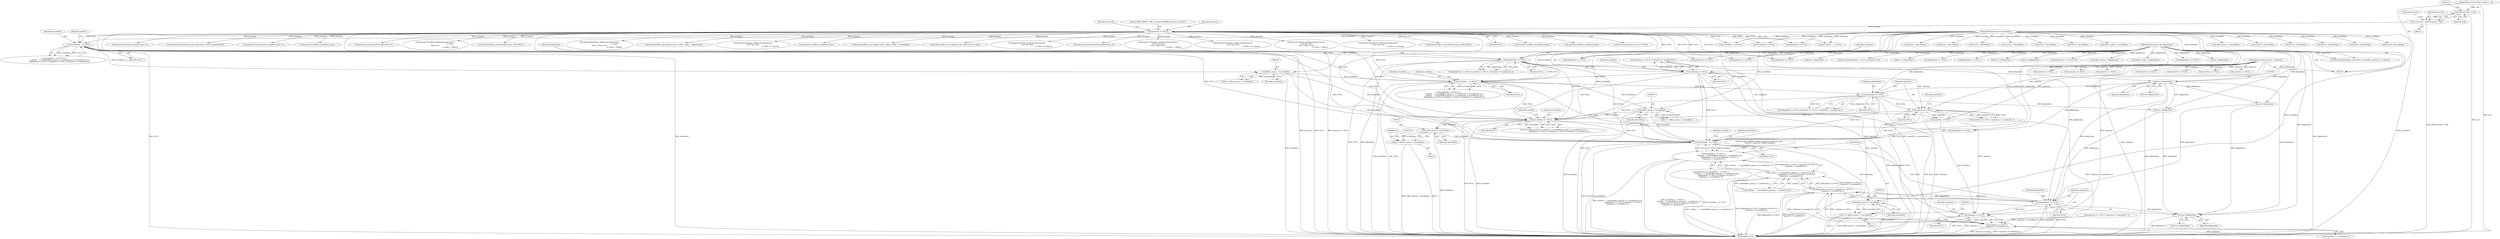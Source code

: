 digraph "0_Android_9e29523b9537983b4c4b205ff868d0b3bca0383b@pointer" {
"1000750" [label="(Call,(effect_param_t *) pCmdData)"];
"1000717" [label="(Call,pCmdData == NULL)"];
"1000582" [label="(Call,(effect_param_t *) pCmdData)"];
"1000546" [label="(Call,pCmdData   == NULL)"];
"1000111" [label="(MethodParameterIn,void *pCmdData)"];
"1000151" [label="(Call,pContext == NULL)"];
"1000116" [label="(Call,* pContext = (EffectContext *) self)"];
"1000118" [label="(Call,(EffectContext *) self)"];
"1000108" [label="(MethodParameterIn,effect_handle_t  self)"];
"1000673" [label="(Call,(effect_param_t *) pCmdData)"];
"1000626" [label="(Call,pCmdData   == NULL)"];
"1000561" [label="(Call,pReplyData == NULL)"];
"1000113" [label="(MethodParameterIn,void *pReplyData)"];
"1000565" [label="(Call,replySize == NULL)"];
"1000112" [label="(MethodParameterIn,uint32_t *replySize)"];
"1000656" [label="(Call,replySize == NULL)"];
"1000652" [label="(Call,pReplyData == NULL)"];
"1000600" [label="(Call,(int *)pReplyData)"];
"1000748" [label="(Call,*p = (effect_param_t *) pCmdData)"];
"1000781" [label="(Call,pCmdData   == NULL)"];
"1000780" [label="(Call,pCmdData   == NULL ||\n                        cmdSize    < (sizeof(effect_param_t) + sizeof(int32_t)) ||\n                        pReplyData == NULL || replySize == NULL ||\n *replySize != sizeof(int32_t))"];
"1000793" [label="(Call,pReplyData == NULL)"];
"1000792" [label="(Call,pReplyData == NULL || replySize == NULL ||\n *replySize != sizeof(int32_t))"];
"1000784" [label="(Call,cmdSize    < (sizeof(effect_param_t) + sizeof(int32_t)) ||\n                        pReplyData == NULL || replySize == NULL ||\n *replySize != sizeof(int32_t))"];
"1000797" [label="(Call,replySize == NULL)"];
"1000796" [label="(Call,replySize == NULL ||\n *replySize != sizeof(int32_t))"];
"1000819" [label="(Call,(int *)pReplyData)"];
"1000814" [label="(Call,(effect_param_t *) pCmdData)"];
"1000812" [label="(Call,*p = (effect_param_t *) pCmdData)"];
"1000561" [label="(Call,pReplyData == NULL)"];
"1000960" [label="(Call,(int32_t *)pCmdData)"];
"1000108" [label="(MethodParameterIn,effect_handle_t  self)"];
"1000797" [label="(Call,replySize == NULL)"];
"1000365" [label="(Call,replySize == NULL)"];
"1001079" [label="(Call,android::LvmEffect_enable(pContext))"];
"1000189" [label="(Call,(int *) pReplyData)"];
"1000274" [label="(Call,android::Effect_setConfig(pContext, (effect_config_t *) pCmdData))"];
"1000117" [label="(Identifier,pContext)"];
"1000308" [label="(Call,android::Effect_setConfig(pContext, &pContext->config))"];
"1000822" [label="(Call,android::Volume_setParameter(pContext,\n (void *)p->data,\n                                                                 p->data + p->psize))"];
"1000798" [label="(Identifier,replySize)"];
"1000235" [label="(Call,android::VolumeSetVolumeLevel(pContext, 0))"];
"1000114" [label="(Block,)"];
"1000794" [label="(Identifier,pReplyData)"];
"1000547" [label="(Identifier,pCmdData)"];
"1000120" [label="(Identifier,self)"];
"1000917" [label="(Call,(uint32_t *)pCmdData)"];
"1000661" [label="(Identifier,replySize)"];
"1000551" [label="(Identifier,cmdSize)"];
"1000451" [label="(Call,android::Virtualizer_getParameter(pContext,\n (void *)p->data,\n (size_t *)&p->vsize,\n                                                              p->data + voffset))"];
"1000628" [label="(Identifier,NULL)"];
"1000800" [label="(Call,*replySize != sizeof(int32_t))"];
"1000582" [label="(Call,(effect_param_t *) pCmdData)"];
"1000694" [label="(Call,android::Virtualizer_setParameter(pContext,\n (void *)p->data,\n                                                                       p->data + p->psize))"];
"1000943" [label="(Call,(int32_t *)pCmdData)"];
"1000977" [label="(Call,(int32_t *)pCmdData)"];
"1000819" [label="(Call,(int *)pReplyData)"];
"1000691" [label="(Call,(int *)pReplyData)"];
"1000383" [label="(Call,memcpy(pReplyData, pCmdData, sizeof(effect_param_t) + p->psize))"];
"1000675" [label="(Identifier,pCmdData)"];
"1000505" [label="(Call,android::Volume_getParameter(pContext,\n (void *)p->data,\n (size_t *)&p->vsize,\n                                                         p->data + voffset))"];
"1000895" [label="(Call,android::Effect_setEnabled(pContext, LVM_FALSE))"];
"1000161" [label="(Identifier,cmdCode)"];
"1000752" [label="(Identifier,pCmdData)"];
"1000813" [label="(Identifier,p)"];
"1001027" [label="(Call,(int32_t *)pCmdData)"];
"1001204" [label="(Call,memcpy(pReplyData, vol_ret, sizeof(int32_t)*2))"];
"1000792" [label="(Call,pReplyData == NULL || replySize == NULL ||\n *replySize != sizeof(int32_t))"];
"1000271" [label="(Call,(int *) pReplyData)"];
"1000749" [label="(Identifier,p)"];
"1000658" [label="(Identifier,NULL)"];
"1000793" [label="(Call,pReplyData == NULL)"];
"1000153" [label="(Identifier,NULL)"];
"1000748" [label="(Call,*p = (effect_param_t *) pCmdData)"];
"1000846" [label="(Call,replySize == NULL)"];
"1001047" [label="(Call,android::LvmEffect_disable(pContext))"];
"1000361" [label="(Call,pReplyData == NULL)"];
"1000785" [label="(Call,cmdSize    < (sizeof(effect_param_t) + sizeof(int32_t)))"];
"1000116" [label="(Call,* pContext = (EffectContext *) self)"];
"1001130" [label="(Call,pReplyData == NULL)"];
"1000625" [label="(Call,pCmdData   == NULL ||\n                        cmdSize    > (sizeof(effect_param_t) + sizeof(int32_t) +sizeof(int32_t)) ||\n                        cmdSize    < (sizeof(effect_param_t) + sizeof(int32_t) +sizeof(int16_t)) ||\n                        pReplyData == NULL || replySize == NULL || *replySize != sizeof(int32_t))"];
"1000125" [label="(Identifier,pContext)"];
"1000232" [label="(Call,(int *) pReplyData)"];
"1000995" [label="(Call,android::LvmEffect_enable(pContext))"];
"1000780" [label="(Call,pCmdData   == NULL ||\n                        cmdSize    < (sizeof(effect_param_t) + sizeof(int32_t)) ||\n                        pReplyData == NULL || replySize == NULL ||\n *replySize != sizeof(int32_t))"];
"1000565" [label="(Call,replySize == NULL)"];
"1000816" [label="(Identifier,pCmdData)"];
"1000603" [label="(Call,android::BassBoost_setParameter(pContext,\n (void *)p->data,\n                                                                    p->data + p->psize))"];
"1000716" [label="(Call,pCmdData == NULL || cmdSize < (sizeof(effect_param_t) + sizeof(int32_t)) ||\n                        pReplyData == NULL || replySize == NULL || *replySize != sizeof(int32_t))"];
"1000118" [label="(Call,(EffectContext *) self)"];
"1001271" [label="(MethodReturn,int)"];
"1000255" [label="(Call,replySize == NULL)"];
"1000150" [label="(ControlStructure,if (pContext == NULL))"];
"1000112" [label="(MethodParameterIn,uint32_t *replySize)"];
"1000200" [label="(Call,android::BassSetStrength(pContext, 0))"];
"1000904" [label="(Call,pCmdData   == NULL)"];
"1000546" [label="(Call,pCmdData   == NULL)"];
"1001119" [label="(Call,pCmdData == NULL)"];
"1000671" [label="(Call,*p = (effect_param_t *) pCmdData)"];
"1001153" [label="(Call,(uint32_t *)pCmdData)"];
"1001044" [label="(Call,(int32_t *)pCmdData)"];
"1000719" [label="(Identifier,NULL)"];
"1000733" [label="(Call,replySize == NULL)"];
"1000799" [label="(Identifier,NULL)"];
"1000992" [label="(Call,(int32_t *)pCmdData)"];
"1000750" [label="(Call,(effect_param_t *) pCmdData)"];
"1000807" [label="(Literal,\"\tLVM_ERROR : Volume_command cmdCode Case: \"\n \"EFFECT_CMD_SET_PARAM: ERROR\")"];
"1000778" [label="(Block,)"];
"1000580" [label="(Call,*p = (effect_param_t *) pCmdData)"];
"1000151" [label="(Call,pContext == NULL)"];
"1001211" [label="(Call,android::VolumeSetVolumeLevel(pContext, (int16_t)(maxdB*100)))"];
"1000814" [label="(Call,(effect_param_t *) pCmdData)"];
"1000722" [label="(Identifier,cmdSize)"];
"1000166" [label="(Call,pReplyData == NULL)"];
"1000631" [label="(Identifier,cmdSize)"];
"1000599" [label="(Call,*(int *)pReplyData)"];
"1000564" [label="(Call,replySize == NULL || *replySize != sizeof(int32_t))"];
"1000570" [label="(Identifier,replySize)"];
"1000113" [label="(MethodParameterIn,void *pReplyData)"];
"1000842" [label="(Call,pReplyData == NULL)"];
"1000276" [label="(Call,(effect_config_t *) pCmdData)"];
"1000818" [label="(Call,*(int *)pReplyData)"];
"1000320" [label="(Call,(effect_param_t *)pCmdData)"];
"1000548" [label="(Identifier,NULL)"];
"1000156" [label="(Literal,\"\tLVM_ERROR : Effect_command ERROR pContext == NULL\")"];
"1000876" [label="(Call,replySize == NULL)"];
"1000627" [label="(Identifier,pCmdData)"];
"1001134" [label="(Call,replySize == NULL)"];
"1000779" [label="(ControlStructure,if (pCmdData   == NULL ||\n                        cmdSize    < (sizeof(effect_param_t) + sizeof(int32_t)) ||\n                        pReplyData == NULL || replySize == NULL ||\n *replySize != sizeof(int32_t)))"];
"1000626" [label="(Call,pCmdData   == NULL)"];
"1000656" [label="(Call,replySize == NULL)"];
"1000718" [label="(Identifier,pCmdData)"];
"1000210" [label="(Call,android::VirtualizerSetStrength(pContext, 0))"];
"1000872" [label="(Call,pReplyData == NULL)"];
"1001160" [label="(Call,(uint32_t *)pCmdData)"];
"1000673" [label="(Call,(effect_param_t *) pCmdData)"];
"1001061" [label="(Call,(int32_t *)pCmdData)"];
"1000862" [label="(Call,(int *)pReplyData)"];
"1000717" [label="(Call,pCmdData == NULL)"];
"1000584" [label="(Identifier,pCmdData)"];
"1000783" [label="(Identifier,NULL)"];
"1001076" [label="(Call,(int32_t *)pCmdData)"];
"1000963" [label="(Call,android::LvmEffect_disable(pContext))"];
"1000729" [label="(Call,pReplyData == NULL)"];
"1000781" [label="(Call,pCmdData   == NULL)"];
"1000343" [label="(Call,pCmdData == NULL)"];
"1000111" [label="(MethodParameterIn,void *pCmdData)"];
"1000283" [label="(Call,pReplyData == NULL)"];
"1000786" [label="(Identifier,cmdSize)"];
"1000563" [label="(Identifier,NULL)"];
"1001112" [label="(Call,pReplyData == LVM_NULL)"];
"1000220" [label="(Call,android::EqualizerSetPreset(pContext, 0))"];
"1000394" [label="(Call,(effect_param_t *)pReplyData)"];
"1000600" [label="(Call,(int *)pReplyData)"];
"1000652" [label="(Call,pReplyData == NULL)"];
"1000655" [label="(Call,replySize == NULL || *replySize != sizeof(int32_t))"];
"1000170" [label="(Call,replySize == NULL)"];
"1000796" [label="(Call,replySize == NULL ||\n *replySize != sizeof(int32_t))"];
"1000654" [label="(Identifier,NULL)"];
"1000303" [label="(Call,(effect_config_t *)pReplyData)"];
"1000242" [label="(Call,pCmdData    == NULL)"];
"1000602" [label="(Identifier,pReplyData)"];
"1000545" [label="(Call,pCmdData   == NULL ||\n                        cmdSize    != (sizeof(effect_param_t) + sizeof(int32_t) +sizeof(int16_t)) ||\n                        pReplyData == NULL || replySize == NULL || *replySize != sizeof(int32_t))"];
"1000251" [label="(Call,pReplyData  == NULL)"];
"1000560" [label="(Call,pReplyData == NULL || replySize == NULL || *replySize != sizeof(int32_t))"];
"1000714" [label="(Block,)"];
"1000657" [label="(Identifier,replySize)"];
"1000784" [label="(Call,cmdSize    < (sizeof(effect_param_t) + sizeof(int32_t)) ||\n                        pReplyData == NULL || replySize == NULL ||\n *replySize != sizeof(int32_t))"];
"1000651" [label="(Call,pReplyData == NULL || replySize == NULL || *replySize != sizeof(int32_t))"];
"1000480" [label="(Call,android::Equalizer_getParameter(pContext,\n                                                            p->data,\n &p->vsize,\n                                                            p->data + voffset))"];
"1000865" [label="(Call,android::Effect_setEnabled(pContext, LVM_TRUE))"];
"1000424" [label="(Call,android::BassBoost_getParameter(pContext,\n                                                            p->data,\n (size_t *)&p->vsize,\n                                                            p->data + voffset))"];
"1000821" [label="(Identifier,pReplyData)"];
"1000802" [label="(Identifier,replySize)"];
"1000152" [label="(Identifier,pContext)"];
"1000301" [label="(Call,android::Effect_getConfig(pContext, (effect_config_t *)pReplyData))"];
"1000562" [label="(Identifier,pReplyData)"];
"1000566" [label="(Identifier,replySize)"];
"1000287" [label="(Call,replySize == NULL)"];
"1000812" [label="(Call,*p = (effect_param_t *) pCmdData)"];
"1000732" [label="(Call,replySize == NULL || *replySize != sizeof(int32_t))"];
"1000795" [label="(Identifier,NULL)"];
"1000782" [label="(Identifier,pCmdData)"];
"1000567" [label="(Identifier,NULL)"];
"1000653" [label="(Identifier,pReplyData)"];
"1000758" [label="(Call,android::Equalizer_setParameter(pContext,\n (void *)p->data,\n                                                                     p->data + p->psize))"];
"1000755" [label="(Call,(int *)pReplyData)"];
"1000892" [label="(Call,(int *)pReplyData)"];
"1000750" -> "1000748"  [label="AST: "];
"1000750" -> "1000752"  [label="CFG: "];
"1000751" -> "1000750"  [label="AST: "];
"1000752" -> "1000750"  [label="AST: "];
"1000748" -> "1000750"  [label="CFG: "];
"1000750" -> "1001271"  [label="DDG: pCmdData"];
"1000750" -> "1000748"  [label="DDG: pCmdData"];
"1000717" -> "1000750"  [label="DDG: pCmdData"];
"1000111" -> "1000750"  [label="DDG: pCmdData"];
"1000750" -> "1000781"  [label="DDG: pCmdData"];
"1000717" -> "1000716"  [label="AST: "];
"1000717" -> "1000719"  [label="CFG: "];
"1000718" -> "1000717"  [label="AST: "];
"1000719" -> "1000717"  [label="AST: "];
"1000722" -> "1000717"  [label="CFG: "];
"1000716" -> "1000717"  [label="CFG: "];
"1000717" -> "1001271"  [label="DDG: NULL"];
"1000717" -> "1001271"  [label="DDG: pCmdData"];
"1000717" -> "1000716"  [label="DDG: pCmdData"];
"1000717" -> "1000716"  [label="DDG: NULL"];
"1000582" -> "1000717"  [label="DDG: pCmdData"];
"1000673" -> "1000717"  [label="DDG: pCmdData"];
"1000111" -> "1000717"  [label="DDG: pCmdData"];
"1000546" -> "1000717"  [label="DDG: NULL"];
"1000561" -> "1000717"  [label="DDG: NULL"];
"1000626" -> "1000717"  [label="DDG: NULL"];
"1000656" -> "1000717"  [label="DDG: NULL"];
"1000652" -> "1000717"  [label="DDG: NULL"];
"1000565" -> "1000717"  [label="DDG: NULL"];
"1000151" -> "1000717"  [label="DDG: NULL"];
"1000717" -> "1000729"  [label="DDG: NULL"];
"1000717" -> "1000781"  [label="DDG: NULL"];
"1000582" -> "1000580"  [label="AST: "];
"1000582" -> "1000584"  [label="CFG: "];
"1000583" -> "1000582"  [label="AST: "];
"1000584" -> "1000582"  [label="AST: "];
"1000580" -> "1000582"  [label="CFG: "];
"1000582" -> "1001271"  [label="DDG: pCmdData"];
"1000582" -> "1000580"  [label="DDG: pCmdData"];
"1000546" -> "1000582"  [label="DDG: pCmdData"];
"1000111" -> "1000582"  [label="DDG: pCmdData"];
"1000582" -> "1000626"  [label="DDG: pCmdData"];
"1000582" -> "1000781"  [label="DDG: pCmdData"];
"1000546" -> "1000545"  [label="AST: "];
"1000546" -> "1000548"  [label="CFG: "];
"1000547" -> "1000546"  [label="AST: "];
"1000548" -> "1000546"  [label="AST: "];
"1000551" -> "1000546"  [label="CFG: "];
"1000545" -> "1000546"  [label="CFG: "];
"1000546" -> "1001271"  [label="DDG: NULL"];
"1000546" -> "1001271"  [label="DDG: pCmdData"];
"1000546" -> "1000545"  [label="DDG: pCmdData"];
"1000546" -> "1000545"  [label="DDG: NULL"];
"1000111" -> "1000546"  [label="DDG: pCmdData"];
"1000151" -> "1000546"  [label="DDG: NULL"];
"1000546" -> "1000561"  [label="DDG: NULL"];
"1000546" -> "1000626"  [label="DDG: NULL"];
"1000546" -> "1000781"  [label="DDG: NULL"];
"1000111" -> "1000107"  [label="AST: "];
"1000111" -> "1001271"  [label="DDG: pCmdData"];
"1000111" -> "1000242"  [label="DDG: pCmdData"];
"1000111" -> "1000276"  [label="DDG: pCmdData"];
"1000111" -> "1000320"  [label="DDG: pCmdData"];
"1000111" -> "1000343"  [label="DDG: pCmdData"];
"1000111" -> "1000383"  [label="DDG: pCmdData"];
"1000111" -> "1000626"  [label="DDG: pCmdData"];
"1000111" -> "1000673"  [label="DDG: pCmdData"];
"1000111" -> "1000781"  [label="DDG: pCmdData"];
"1000111" -> "1000814"  [label="DDG: pCmdData"];
"1000111" -> "1000904"  [label="DDG: pCmdData"];
"1000111" -> "1000917"  [label="DDG: pCmdData"];
"1000111" -> "1000943"  [label="DDG: pCmdData"];
"1000111" -> "1000960"  [label="DDG: pCmdData"];
"1000111" -> "1000977"  [label="DDG: pCmdData"];
"1000111" -> "1000992"  [label="DDG: pCmdData"];
"1000111" -> "1001027"  [label="DDG: pCmdData"];
"1000111" -> "1001044"  [label="DDG: pCmdData"];
"1000111" -> "1001061"  [label="DDG: pCmdData"];
"1000111" -> "1001076"  [label="DDG: pCmdData"];
"1000111" -> "1001119"  [label="DDG: pCmdData"];
"1000111" -> "1001153"  [label="DDG: pCmdData"];
"1000111" -> "1001160"  [label="DDG: pCmdData"];
"1000151" -> "1000150"  [label="AST: "];
"1000151" -> "1000153"  [label="CFG: "];
"1000152" -> "1000151"  [label="AST: "];
"1000153" -> "1000151"  [label="AST: "];
"1000156" -> "1000151"  [label="CFG: "];
"1000161" -> "1000151"  [label="CFG: "];
"1000151" -> "1001271"  [label="DDG: pContext == NULL"];
"1000151" -> "1001271"  [label="DDG: pContext"];
"1000151" -> "1001271"  [label="DDG: NULL"];
"1000116" -> "1000151"  [label="DDG: pContext"];
"1000151" -> "1000166"  [label="DDG: NULL"];
"1000151" -> "1000200"  [label="DDG: pContext"];
"1000151" -> "1000210"  [label="DDG: pContext"];
"1000151" -> "1000220"  [label="DDG: pContext"];
"1000151" -> "1000235"  [label="DDG: pContext"];
"1000151" -> "1000242"  [label="DDG: NULL"];
"1000151" -> "1000274"  [label="DDG: pContext"];
"1000151" -> "1000283"  [label="DDG: NULL"];
"1000151" -> "1000301"  [label="DDG: pContext"];
"1000151" -> "1000308"  [label="DDG: pContext"];
"1000151" -> "1000343"  [label="DDG: NULL"];
"1000151" -> "1000424"  [label="DDG: pContext"];
"1000151" -> "1000451"  [label="DDG: pContext"];
"1000151" -> "1000480"  [label="DDG: pContext"];
"1000151" -> "1000505"  [label="DDG: pContext"];
"1000151" -> "1000603"  [label="DDG: pContext"];
"1000151" -> "1000626"  [label="DDG: NULL"];
"1000151" -> "1000694"  [label="DDG: pContext"];
"1000151" -> "1000758"  [label="DDG: pContext"];
"1000151" -> "1000781"  [label="DDG: NULL"];
"1000151" -> "1000822"  [label="DDG: pContext"];
"1000151" -> "1000842"  [label="DDG: NULL"];
"1000151" -> "1000865"  [label="DDG: pContext"];
"1000151" -> "1000872"  [label="DDG: NULL"];
"1000151" -> "1000895"  [label="DDG: pContext"];
"1000151" -> "1000904"  [label="DDG: NULL"];
"1000151" -> "1000963"  [label="DDG: pContext"];
"1000151" -> "1000995"  [label="DDG: pContext"];
"1000151" -> "1001047"  [label="DDG: pContext"];
"1000151" -> "1001079"  [label="DDG: pContext"];
"1000151" -> "1001119"  [label="DDG: NULL"];
"1000151" -> "1001211"  [label="DDG: pContext"];
"1000116" -> "1000114"  [label="AST: "];
"1000116" -> "1000118"  [label="CFG: "];
"1000117" -> "1000116"  [label="AST: "];
"1000118" -> "1000116"  [label="AST: "];
"1000125" -> "1000116"  [label="CFG: "];
"1000116" -> "1001271"  [label="DDG: (EffectContext *) self"];
"1000118" -> "1000116"  [label="DDG: self"];
"1000118" -> "1000120"  [label="CFG: "];
"1000119" -> "1000118"  [label="AST: "];
"1000120" -> "1000118"  [label="AST: "];
"1000118" -> "1001271"  [label="DDG: self"];
"1000108" -> "1000118"  [label="DDG: self"];
"1000108" -> "1000107"  [label="AST: "];
"1000108" -> "1001271"  [label="DDG: self"];
"1000673" -> "1000671"  [label="AST: "];
"1000673" -> "1000675"  [label="CFG: "];
"1000674" -> "1000673"  [label="AST: "];
"1000675" -> "1000673"  [label="AST: "];
"1000671" -> "1000673"  [label="CFG: "];
"1000673" -> "1001271"  [label="DDG: pCmdData"];
"1000673" -> "1000671"  [label="DDG: pCmdData"];
"1000626" -> "1000673"  [label="DDG: pCmdData"];
"1000673" -> "1000781"  [label="DDG: pCmdData"];
"1000626" -> "1000625"  [label="AST: "];
"1000626" -> "1000628"  [label="CFG: "];
"1000627" -> "1000626"  [label="AST: "];
"1000628" -> "1000626"  [label="AST: "];
"1000631" -> "1000626"  [label="CFG: "];
"1000625" -> "1000626"  [label="CFG: "];
"1000626" -> "1001271"  [label="DDG: pCmdData"];
"1000626" -> "1001271"  [label="DDG: NULL"];
"1000626" -> "1000625"  [label="DDG: pCmdData"];
"1000626" -> "1000625"  [label="DDG: NULL"];
"1000561" -> "1000626"  [label="DDG: NULL"];
"1000565" -> "1000626"  [label="DDG: NULL"];
"1000626" -> "1000652"  [label="DDG: NULL"];
"1000626" -> "1000781"  [label="DDG: NULL"];
"1000561" -> "1000560"  [label="AST: "];
"1000561" -> "1000563"  [label="CFG: "];
"1000562" -> "1000561"  [label="AST: "];
"1000563" -> "1000561"  [label="AST: "];
"1000566" -> "1000561"  [label="CFG: "];
"1000560" -> "1000561"  [label="CFG: "];
"1000561" -> "1001271"  [label="DDG: NULL"];
"1000561" -> "1001271"  [label="DDG: pReplyData"];
"1000561" -> "1000560"  [label="DDG: pReplyData"];
"1000561" -> "1000560"  [label="DDG: NULL"];
"1000113" -> "1000561"  [label="DDG: pReplyData"];
"1000561" -> "1000565"  [label="DDG: NULL"];
"1000561" -> "1000600"  [label="DDG: pReplyData"];
"1000561" -> "1000781"  [label="DDG: NULL"];
"1000113" -> "1000107"  [label="AST: "];
"1000113" -> "1001271"  [label="DDG: pReplyData"];
"1000113" -> "1000166"  [label="DDG: pReplyData"];
"1000113" -> "1000189"  [label="DDG: pReplyData"];
"1000113" -> "1000232"  [label="DDG: pReplyData"];
"1000113" -> "1000251"  [label="DDG: pReplyData"];
"1000113" -> "1000271"  [label="DDG: pReplyData"];
"1000113" -> "1000283"  [label="DDG: pReplyData"];
"1000113" -> "1000303"  [label="DDG: pReplyData"];
"1000113" -> "1000361"  [label="DDG: pReplyData"];
"1000113" -> "1000383"  [label="DDG: pReplyData"];
"1000113" -> "1000394"  [label="DDG: pReplyData"];
"1000113" -> "1000600"  [label="DDG: pReplyData"];
"1000113" -> "1000652"  [label="DDG: pReplyData"];
"1000113" -> "1000691"  [label="DDG: pReplyData"];
"1000113" -> "1000729"  [label="DDG: pReplyData"];
"1000113" -> "1000755"  [label="DDG: pReplyData"];
"1000113" -> "1000793"  [label="DDG: pReplyData"];
"1000113" -> "1000819"  [label="DDG: pReplyData"];
"1000113" -> "1000842"  [label="DDG: pReplyData"];
"1000113" -> "1000862"  [label="DDG: pReplyData"];
"1000113" -> "1000872"  [label="DDG: pReplyData"];
"1000113" -> "1000892"  [label="DDG: pReplyData"];
"1000113" -> "1001112"  [label="DDG: pReplyData"];
"1000113" -> "1001130"  [label="DDG: pReplyData"];
"1000113" -> "1001204"  [label="DDG: pReplyData"];
"1000565" -> "1000564"  [label="AST: "];
"1000565" -> "1000567"  [label="CFG: "];
"1000566" -> "1000565"  [label="AST: "];
"1000567" -> "1000565"  [label="AST: "];
"1000570" -> "1000565"  [label="CFG: "];
"1000564" -> "1000565"  [label="CFG: "];
"1000565" -> "1001271"  [label="DDG: replySize"];
"1000565" -> "1001271"  [label="DDG: NULL"];
"1000565" -> "1000564"  [label="DDG: replySize"];
"1000565" -> "1000564"  [label="DDG: NULL"];
"1000112" -> "1000565"  [label="DDG: replySize"];
"1000565" -> "1000656"  [label="DDG: replySize"];
"1000565" -> "1000733"  [label="DDG: replySize"];
"1000565" -> "1000781"  [label="DDG: NULL"];
"1000565" -> "1000797"  [label="DDG: replySize"];
"1000112" -> "1000107"  [label="AST: "];
"1000112" -> "1001271"  [label="DDG: replySize"];
"1000112" -> "1000170"  [label="DDG: replySize"];
"1000112" -> "1000255"  [label="DDG: replySize"];
"1000112" -> "1000287"  [label="DDG: replySize"];
"1000112" -> "1000365"  [label="DDG: replySize"];
"1000112" -> "1000656"  [label="DDG: replySize"];
"1000112" -> "1000733"  [label="DDG: replySize"];
"1000112" -> "1000797"  [label="DDG: replySize"];
"1000112" -> "1000846"  [label="DDG: replySize"];
"1000112" -> "1000876"  [label="DDG: replySize"];
"1000112" -> "1001134"  [label="DDG: replySize"];
"1000656" -> "1000655"  [label="AST: "];
"1000656" -> "1000658"  [label="CFG: "];
"1000657" -> "1000656"  [label="AST: "];
"1000658" -> "1000656"  [label="AST: "];
"1000661" -> "1000656"  [label="CFG: "];
"1000655" -> "1000656"  [label="CFG: "];
"1000656" -> "1001271"  [label="DDG: NULL"];
"1000656" -> "1001271"  [label="DDG: replySize"];
"1000656" -> "1000655"  [label="DDG: replySize"];
"1000656" -> "1000655"  [label="DDG: NULL"];
"1000652" -> "1000656"  [label="DDG: NULL"];
"1000656" -> "1000733"  [label="DDG: replySize"];
"1000656" -> "1000781"  [label="DDG: NULL"];
"1000656" -> "1000797"  [label="DDG: replySize"];
"1000652" -> "1000651"  [label="AST: "];
"1000652" -> "1000654"  [label="CFG: "];
"1000653" -> "1000652"  [label="AST: "];
"1000654" -> "1000652"  [label="AST: "];
"1000657" -> "1000652"  [label="CFG: "];
"1000651" -> "1000652"  [label="CFG: "];
"1000652" -> "1001271"  [label="DDG: pReplyData"];
"1000652" -> "1001271"  [label="DDG: NULL"];
"1000652" -> "1000651"  [label="DDG: pReplyData"];
"1000652" -> "1000651"  [label="DDG: NULL"];
"1000600" -> "1000652"  [label="DDG: pReplyData"];
"1000652" -> "1000691"  [label="DDG: pReplyData"];
"1000652" -> "1000781"  [label="DDG: NULL"];
"1000600" -> "1000599"  [label="AST: "];
"1000600" -> "1000602"  [label="CFG: "];
"1000601" -> "1000600"  [label="AST: "];
"1000602" -> "1000600"  [label="AST: "];
"1000599" -> "1000600"  [label="CFG: "];
"1000600" -> "1001271"  [label="DDG: pReplyData"];
"1000600" -> "1000691"  [label="DDG: pReplyData"];
"1000600" -> "1000729"  [label="DDG: pReplyData"];
"1000600" -> "1000755"  [label="DDG: pReplyData"];
"1000600" -> "1000793"  [label="DDG: pReplyData"];
"1000600" -> "1000819"  [label="DDG: pReplyData"];
"1000748" -> "1000714"  [label="AST: "];
"1000749" -> "1000748"  [label="AST: "];
"1000756" -> "1000748"  [label="CFG: "];
"1000748" -> "1001271"  [label="DDG: (effect_param_t *) pCmdData"];
"1000748" -> "1001271"  [label="DDG: p"];
"1000781" -> "1000780"  [label="AST: "];
"1000781" -> "1000783"  [label="CFG: "];
"1000782" -> "1000781"  [label="AST: "];
"1000783" -> "1000781"  [label="AST: "];
"1000786" -> "1000781"  [label="CFG: "];
"1000780" -> "1000781"  [label="CFG: "];
"1000781" -> "1001271"  [label="DDG: NULL"];
"1000781" -> "1001271"  [label="DDG: pCmdData"];
"1000781" -> "1000780"  [label="DDG: pCmdData"];
"1000781" -> "1000780"  [label="DDG: NULL"];
"1000733" -> "1000781"  [label="DDG: NULL"];
"1000729" -> "1000781"  [label="DDG: NULL"];
"1000781" -> "1000793"  [label="DDG: NULL"];
"1000781" -> "1000814"  [label="DDG: pCmdData"];
"1000780" -> "1000779"  [label="AST: "];
"1000780" -> "1000784"  [label="CFG: "];
"1000784" -> "1000780"  [label="AST: "];
"1000807" -> "1000780"  [label="CFG: "];
"1000813" -> "1000780"  [label="CFG: "];
"1000780" -> "1001271"  [label="DDG: pCmdData   == NULL ||\n                        cmdSize    < (sizeof(effect_param_t) + sizeof(int32_t)) ||\n                        pReplyData == NULL || replySize == NULL ||\n *replySize != sizeof(int32_t)"];
"1000780" -> "1001271"  [label="DDG: pCmdData   == NULL"];
"1000780" -> "1001271"  [label="DDG: cmdSize    < (sizeof(effect_param_t) + sizeof(int32_t)) ||\n                        pReplyData == NULL || replySize == NULL ||\n *replySize != sizeof(int32_t)"];
"1000784" -> "1000780"  [label="DDG: cmdSize    < (sizeof(effect_param_t) + sizeof(int32_t))"];
"1000784" -> "1000780"  [label="DDG: pReplyData == NULL || replySize == NULL ||\n *replySize != sizeof(int32_t)"];
"1000793" -> "1000792"  [label="AST: "];
"1000793" -> "1000795"  [label="CFG: "];
"1000794" -> "1000793"  [label="AST: "];
"1000795" -> "1000793"  [label="AST: "];
"1000798" -> "1000793"  [label="CFG: "];
"1000792" -> "1000793"  [label="CFG: "];
"1000793" -> "1001271"  [label="DDG: NULL"];
"1000793" -> "1001271"  [label="DDG: pReplyData"];
"1000793" -> "1000792"  [label="DDG: pReplyData"];
"1000793" -> "1000792"  [label="DDG: NULL"];
"1000691" -> "1000793"  [label="DDG: pReplyData"];
"1000755" -> "1000793"  [label="DDG: pReplyData"];
"1000793" -> "1000797"  [label="DDG: NULL"];
"1000793" -> "1000819"  [label="DDG: pReplyData"];
"1000792" -> "1000784"  [label="AST: "];
"1000792" -> "1000796"  [label="CFG: "];
"1000796" -> "1000792"  [label="AST: "];
"1000784" -> "1000792"  [label="CFG: "];
"1000792" -> "1001271"  [label="DDG: replySize == NULL ||\n *replySize != sizeof(int32_t)"];
"1000792" -> "1001271"  [label="DDG: pReplyData == NULL"];
"1000792" -> "1000784"  [label="DDG: pReplyData == NULL"];
"1000792" -> "1000784"  [label="DDG: replySize == NULL ||\n *replySize != sizeof(int32_t)"];
"1000796" -> "1000792"  [label="DDG: replySize == NULL"];
"1000796" -> "1000792"  [label="DDG: *replySize != sizeof(int32_t)"];
"1000784" -> "1000785"  [label="CFG: "];
"1000785" -> "1000784"  [label="AST: "];
"1000784" -> "1001271"  [label="DDG: cmdSize    < (sizeof(effect_param_t) + sizeof(int32_t))"];
"1000784" -> "1001271"  [label="DDG: pReplyData == NULL || replySize == NULL ||\n *replySize != sizeof(int32_t)"];
"1000785" -> "1000784"  [label="DDG: cmdSize"];
"1000785" -> "1000784"  [label="DDG: sizeof(effect_param_t) + sizeof(int32_t)"];
"1000797" -> "1000796"  [label="AST: "];
"1000797" -> "1000799"  [label="CFG: "];
"1000798" -> "1000797"  [label="AST: "];
"1000799" -> "1000797"  [label="AST: "];
"1000802" -> "1000797"  [label="CFG: "];
"1000796" -> "1000797"  [label="CFG: "];
"1000797" -> "1001271"  [label="DDG: NULL"];
"1000797" -> "1001271"  [label="DDG: replySize"];
"1000797" -> "1000796"  [label="DDG: replySize"];
"1000797" -> "1000796"  [label="DDG: NULL"];
"1000733" -> "1000797"  [label="DDG: replySize"];
"1000796" -> "1000800"  [label="CFG: "];
"1000800" -> "1000796"  [label="AST: "];
"1000796" -> "1001271"  [label="DDG: *replySize != sizeof(int32_t)"];
"1000796" -> "1001271"  [label="DDG: replySize == NULL"];
"1000800" -> "1000796"  [label="DDG: *replySize"];
"1000564" -> "1000796"  [label="DDG: *replySize != sizeof(int32_t)"];
"1000655" -> "1000796"  [label="DDG: *replySize != sizeof(int32_t)"];
"1000732" -> "1000796"  [label="DDG: *replySize != sizeof(int32_t)"];
"1000819" -> "1000818"  [label="AST: "];
"1000819" -> "1000821"  [label="CFG: "];
"1000820" -> "1000819"  [label="AST: "];
"1000821" -> "1000819"  [label="AST: "];
"1000818" -> "1000819"  [label="CFG: "];
"1000819" -> "1001271"  [label="DDG: pReplyData"];
"1000691" -> "1000819"  [label="DDG: pReplyData"];
"1000755" -> "1000819"  [label="DDG: pReplyData"];
"1000814" -> "1000812"  [label="AST: "];
"1000814" -> "1000816"  [label="CFG: "];
"1000815" -> "1000814"  [label="AST: "];
"1000816" -> "1000814"  [label="AST: "];
"1000812" -> "1000814"  [label="CFG: "];
"1000814" -> "1001271"  [label="DDG: pCmdData"];
"1000814" -> "1000812"  [label="DDG: pCmdData"];
"1000812" -> "1000778"  [label="AST: "];
"1000813" -> "1000812"  [label="AST: "];
"1000820" -> "1000812"  [label="CFG: "];
"1000812" -> "1001271"  [label="DDG: (effect_param_t *) pCmdData"];
"1000812" -> "1001271"  [label="DDG: p"];
}
